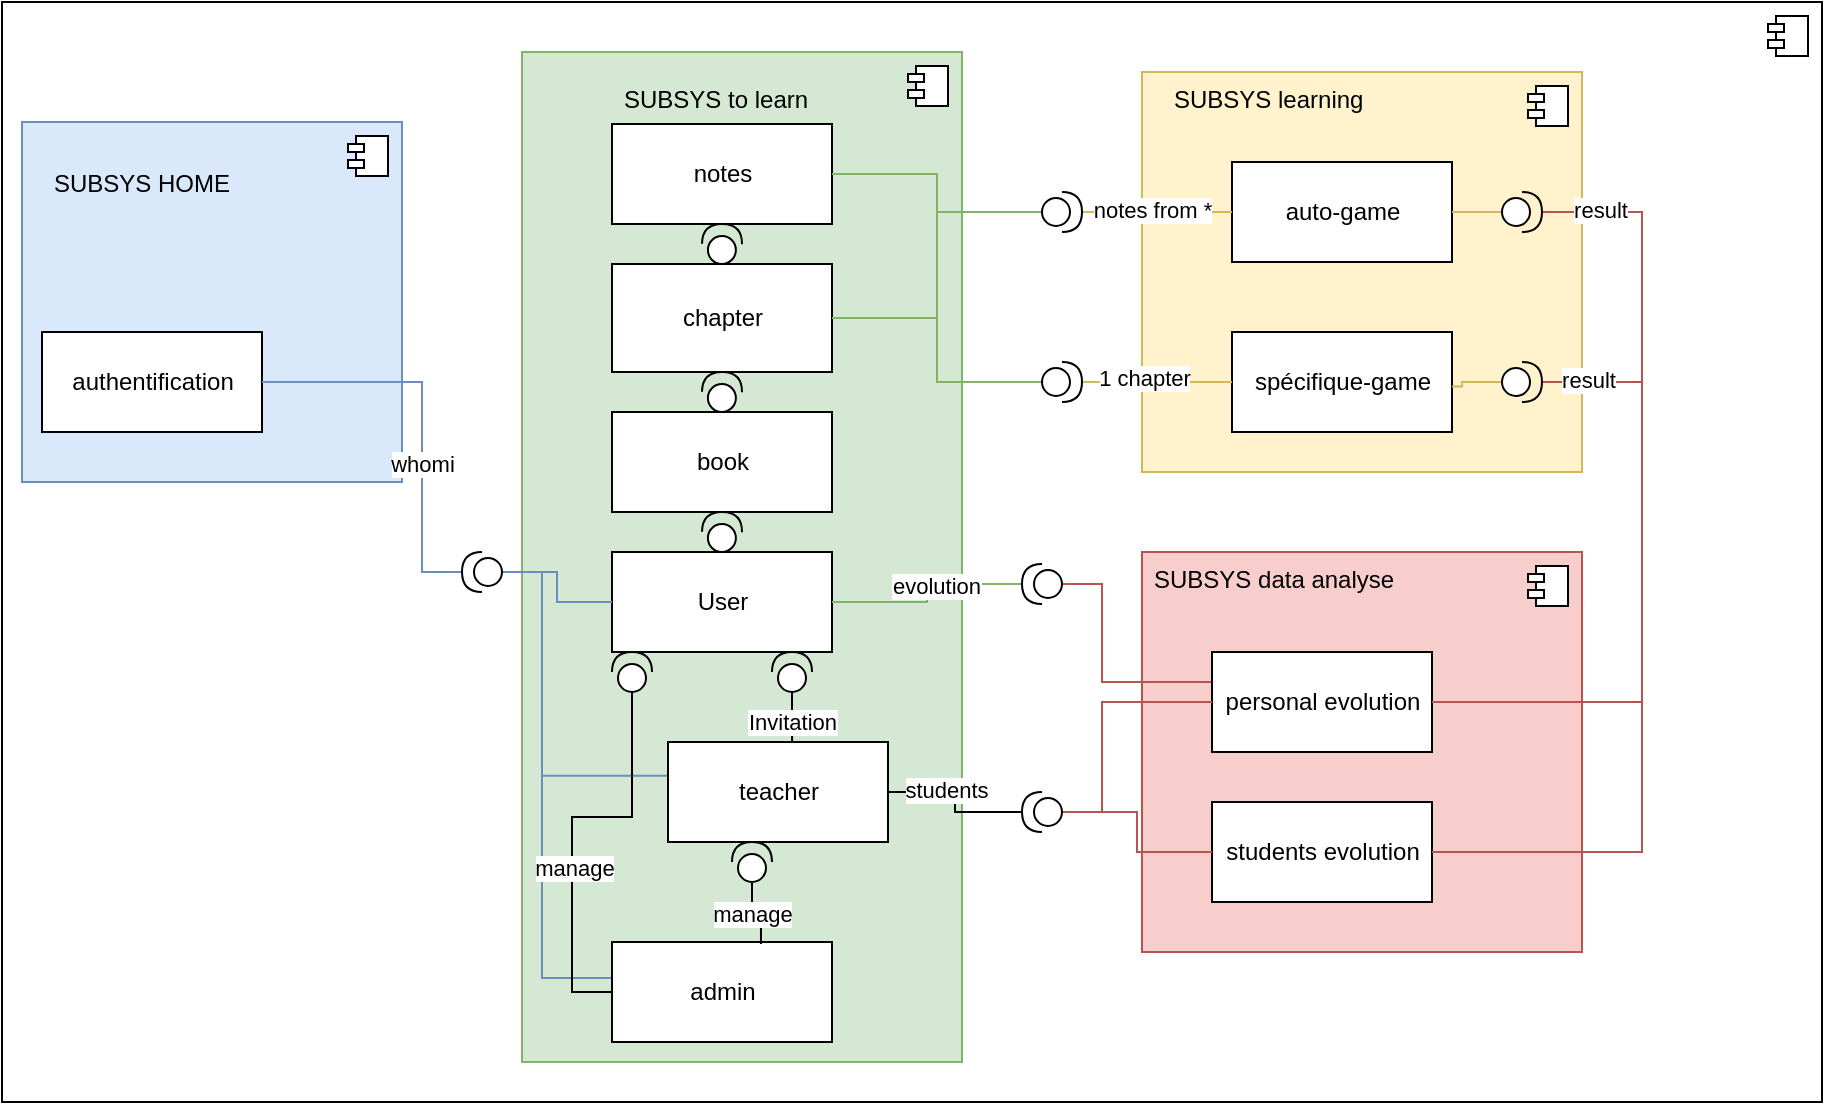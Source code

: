 <mxfile version="14.1.8" type="device"><diagram id="1FJryU_BnpjjJ2vskMfZ" name="Page-1"><mxGraphModel dx="1773" dy="672" grid="1" gridSize="10" guides="1" tooltips="1" connect="1" arrows="1" fold="1" page="1" pageScale="1" pageWidth="827" pageHeight="1169" math="0" shadow="0"><root><mxCell id="0"/><mxCell id="1" parent="0"/><mxCell id="bb0KycQmCZDnumDxTkXN-1" value="" style="html=1;dropTarget=0;" parent="1" vertex="1"><mxGeometry x="-30" y="190" width="910" height="550" as="geometry"/></mxCell><mxCell id="bb0KycQmCZDnumDxTkXN-2" value="" style="shape=module;jettyWidth=8;jettyHeight=4;" parent="bb0KycQmCZDnumDxTkXN-1" vertex="1"><mxGeometry x="1" width="20" height="20" relative="1" as="geometry"><mxPoint x="-27" y="7" as="offset"/></mxGeometry></mxCell><mxCell id="bb0KycQmCZDnumDxTkXN-3" value="" style="html=1;dropTarget=0;fillColor=#dae8fc;strokeColor=#6c8ebf;" parent="1" vertex="1"><mxGeometry x="-20" y="250" width="190" height="180" as="geometry"/></mxCell><mxCell id="bb0KycQmCZDnumDxTkXN-4" value="" style="shape=module;jettyWidth=8;jettyHeight=4;" parent="bb0KycQmCZDnumDxTkXN-3" vertex="1"><mxGeometry x="1" width="20" height="20" relative="1" as="geometry"><mxPoint x="-27" y="7" as="offset"/></mxGeometry></mxCell><mxCell id="bb0KycQmCZDnumDxTkXN-5" value="SUBSYS HOME" style="text;strokeColor=none;fillColor=none;align=left;verticalAlign=top;spacingLeft=4;spacingRight=4;overflow=hidden;rotatable=0;points=[[0,0.5],[1,0.5]];portConstraint=eastwest;" parent="1" vertex="1"><mxGeometry x="-10" y="267" width="180" height="26" as="geometry"/></mxCell><mxCell id="bb0KycQmCZDnumDxTkXN-6" value="" style="html=1;dropTarget=0;fillColor=#d5e8d4;strokeColor=#82b366;" parent="1" vertex="1"><mxGeometry x="230" y="215" width="220" height="505" as="geometry"/></mxCell><mxCell id="bb0KycQmCZDnumDxTkXN-7" value="" style="shape=module;jettyWidth=8;jettyHeight=4;" parent="bb0KycQmCZDnumDxTkXN-6" vertex="1"><mxGeometry x="1" width="20" height="20" relative="1" as="geometry"><mxPoint x="-27" y="7" as="offset"/></mxGeometry></mxCell><mxCell id="bb0KycQmCZDnumDxTkXN-8" value="SUBSYS to learn" style="text;strokeColor=none;fillColor=none;align=left;verticalAlign=top;spacingLeft=4;spacingRight=4;overflow=hidden;rotatable=0;points=[[0,0.5],[1,0.5]];portConstraint=eastwest;" parent="1" vertex="1"><mxGeometry x="275" y="225" width="180" height="26" as="geometry"/></mxCell><mxCell id="bb0KycQmCZDnumDxTkXN-9" value="" style="html=1;dropTarget=0;fillColor=#fff2cc;strokeColor=#d6b656;" parent="1" vertex="1"><mxGeometry x="540" y="225" width="220" height="200" as="geometry"/></mxCell><mxCell id="bb0KycQmCZDnumDxTkXN-10" value="" style="shape=module;jettyWidth=8;jettyHeight=4;" parent="bb0KycQmCZDnumDxTkXN-9" vertex="1"><mxGeometry x="1" width="20" height="20" relative="1" as="geometry"><mxPoint x="-27" y="7" as="offset"/></mxGeometry></mxCell><mxCell id="bb0KycQmCZDnumDxTkXN-11" value="SUBSYS learning" style="text;strokeColor=none;fillColor=none;align=left;verticalAlign=top;spacingLeft=4;spacingRight=4;overflow=hidden;rotatable=0;points=[[0,0.5],[1,0.5]];portConstraint=eastwest;" parent="1" vertex="1"><mxGeometry x="550" y="225" width="180" height="26" as="geometry"/></mxCell><mxCell id="bb0KycQmCZDnumDxTkXN-12" value="authentification" style="html=1;" parent="1" vertex="1"><mxGeometry x="-10" y="355" width="110" height="50" as="geometry"/></mxCell><mxCell id="bb0KycQmCZDnumDxTkXN-13" value="book" style="html=1;" parent="1" vertex="1"><mxGeometry x="275" y="395" width="110" height="50" as="geometry"/></mxCell><mxCell id="bb0KycQmCZDnumDxTkXN-14" value="chapter" style="html=1;" parent="1" vertex="1"><mxGeometry x="275" y="321" width="110" height="54" as="geometry"/></mxCell><mxCell id="bb0KycQmCZDnumDxTkXN-15" value="notes" style="html=1;" parent="1" vertex="1"><mxGeometry x="275" y="251" width="110" height="50" as="geometry"/></mxCell><mxCell id="bb0KycQmCZDnumDxTkXN-23" value="" style="shape=providedRequiredInterface;html=1;verticalLabelPosition=bottom;rotation=-89;" parent="1" vertex="1"><mxGeometry x="320" y="301" width="20" height="20" as="geometry"/></mxCell><mxCell id="bb0KycQmCZDnumDxTkXN-24" value="" style="shape=providedRequiredInterface;html=1;verticalLabelPosition=bottom;rotation=-89;" parent="1" vertex="1"><mxGeometry x="320" y="375" width="20" height="20" as="geometry"/></mxCell><mxCell id="bb0KycQmCZDnumDxTkXN-26" value="auto-game" style="html=1;" parent="1" vertex="1"><mxGeometry x="585" y="270" width="110" height="50" as="geometry"/></mxCell><mxCell id="bb0KycQmCZDnumDxTkXN-27" value="spécifique-game" style="html=1;" parent="1" vertex="1"><mxGeometry x="585" y="355" width="110" height="50" as="geometry"/></mxCell><mxCell id="bb0KycQmCZDnumDxTkXN-33" value="User" style="html=1;" parent="1" vertex="1"><mxGeometry x="275" y="465" width="110" height="50" as="geometry"/></mxCell><mxCell id="bb0KycQmCZDnumDxTkXN-34" value="" style="shape=providedRequiredInterface;html=1;verticalLabelPosition=bottom;rotation=-89;" parent="1" vertex="1"><mxGeometry x="320" y="445" width="20" height="20" as="geometry"/></mxCell><mxCell id="bb0KycQmCZDnumDxTkXN-36" style="edgeStyle=orthogonalEdgeStyle;rounded=0;orthogonalLoop=1;jettySize=auto;html=1;endArrow=none;endFill=0;fillColor=#d5e8d4;strokeColor=#82b366;" parent="1" source="bb0KycQmCZDnumDxTkXN-35" target="bb0KycQmCZDnumDxTkXN-15" edge="1"><mxGeometry relative="1" as="geometry"/></mxCell><mxCell id="bb0KycQmCZDnumDxTkXN-37" style="edgeStyle=orthogonalEdgeStyle;rounded=0;orthogonalLoop=1;jettySize=auto;html=1;entryX=0;entryY=0.5;entryDx=0;entryDy=0;endArrow=none;endFill=0;fillColor=#fff2cc;strokeColor=#d6b656;" parent="1" source="bb0KycQmCZDnumDxTkXN-35" target="bb0KycQmCZDnumDxTkXN-26" edge="1"><mxGeometry relative="1" as="geometry"/></mxCell><mxCell id="bb0KycQmCZDnumDxTkXN-72" value="notes from *" style="edgeLabel;html=1;align=center;verticalAlign=middle;resizable=0;points=[];" parent="bb0KycQmCZDnumDxTkXN-37" vertex="1" connectable="0"><mxGeometry x="-0.067" y="1" relative="1" as="geometry"><mxPoint as="offset"/></mxGeometry></mxCell><mxCell id="bb0KycQmCZDnumDxTkXN-35" value="" style="shape=providedRequiredInterface;html=1;verticalLabelPosition=bottom;rotation=0;" parent="1" vertex="1"><mxGeometry x="490" y="285" width="20" height="20" as="geometry"/></mxCell><mxCell id="bb0KycQmCZDnumDxTkXN-39" style="edgeStyle=orthogonalEdgeStyle;rounded=0;orthogonalLoop=1;jettySize=auto;html=1;entryX=1;entryY=0.5;entryDx=0;entryDy=0;endArrow=none;endFill=0;fillColor=#dae8fc;strokeColor=#6c8ebf;" parent="1" source="bb0KycQmCZDnumDxTkXN-38" target="bb0KycQmCZDnumDxTkXN-12" edge="1"><mxGeometry relative="1" as="geometry"><Array as="points"><mxPoint x="180" y="475"/><mxPoint x="180" y="380"/></Array></mxGeometry></mxCell><mxCell id="bb0KycQmCZDnumDxTkXN-86" value="whomi" style="edgeLabel;html=1;align=center;verticalAlign=middle;resizable=0;points=[];" parent="bb0KycQmCZDnumDxTkXN-39" vertex="1" connectable="0"><mxGeometry x="-0.241" relative="1" as="geometry"><mxPoint as="offset"/></mxGeometry></mxCell><mxCell id="bb0KycQmCZDnumDxTkXN-40" style="edgeStyle=orthogonalEdgeStyle;rounded=0;orthogonalLoop=1;jettySize=auto;html=1;endArrow=none;endFill=0;fillColor=#dae8fc;strokeColor=#6c8ebf;" parent="1" source="bb0KycQmCZDnumDxTkXN-38" target="bb0KycQmCZDnumDxTkXN-33" edge="1"><mxGeometry relative="1" as="geometry"/></mxCell><mxCell id="bb0KycQmCZDnumDxTkXN-82" style="edgeStyle=orthogonalEdgeStyle;rounded=0;orthogonalLoop=1;jettySize=auto;html=1;entryX=0.004;entryY=0.337;entryDx=0;entryDy=0;entryPerimeter=0;endArrow=none;endFill=0;fillColor=#dae8fc;strokeColor=#6c8ebf;" parent="1" source="bb0KycQmCZDnumDxTkXN-38" target="bb0KycQmCZDnumDxTkXN-55" edge="1"><mxGeometry relative="1" as="geometry"><Array as="points"><mxPoint x="240" y="475"/><mxPoint x="240" y="577"/></Array></mxGeometry></mxCell><mxCell id="bb0KycQmCZDnumDxTkXN-83" style="edgeStyle=orthogonalEdgeStyle;rounded=0;orthogonalLoop=1;jettySize=auto;html=1;entryX=0;entryY=0.75;entryDx=0;entryDy=0;endArrow=none;endFill=0;fillColor=#dae8fc;strokeColor=#6c8ebf;" parent="1" source="bb0KycQmCZDnumDxTkXN-38" target="bb0KycQmCZDnumDxTkXN-57" edge="1"><mxGeometry relative="1" as="geometry"><Array as="points"><mxPoint x="240" y="475"/><mxPoint x="240" y="678"/></Array></mxGeometry></mxCell><mxCell id="bb0KycQmCZDnumDxTkXN-38" value="" style="shape=providedRequiredInterface;html=1;verticalLabelPosition=bottom;rotation=-180;" parent="1" vertex="1"><mxGeometry x="200" y="465" width="20" height="20" as="geometry"/></mxCell><mxCell id="bb0KycQmCZDnumDxTkXN-42" style="edgeStyle=orthogonalEdgeStyle;rounded=0;orthogonalLoop=1;jettySize=auto;html=1;endArrow=none;endFill=0;fillColor=#fff2cc;strokeColor=#d6b656;" parent="1" source="bb0KycQmCZDnumDxTkXN-41" target="bb0KycQmCZDnumDxTkXN-27" edge="1"><mxGeometry relative="1" as="geometry"/></mxCell><mxCell id="bb0KycQmCZDnumDxTkXN-73" value="1 chapter" style="edgeLabel;html=1;align=center;verticalAlign=middle;resizable=0;points=[];" parent="bb0KycQmCZDnumDxTkXN-42" vertex="1" connectable="0"><mxGeometry x="-0.184" y="2" relative="1" as="geometry"><mxPoint as="offset"/></mxGeometry></mxCell><mxCell id="bb0KycQmCZDnumDxTkXN-43" style="edgeStyle=orthogonalEdgeStyle;rounded=0;orthogonalLoop=1;jettySize=auto;html=1;endArrow=none;endFill=0;fillColor=#d5e8d4;strokeColor=#82b366;" parent="1" source="bb0KycQmCZDnumDxTkXN-41" target="bb0KycQmCZDnumDxTkXN-14" edge="1"><mxGeometry relative="1" as="geometry"/></mxCell><mxCell id="bb0KycQmCZDnumDxTkXN-44" style="edgeStyle=orthogonalEdgeStyle;rounded=0;orthogonalLoop=1;jettySize=auto;html=1;entryX=1;entryY=0.5;entryDx=0;entryDy=0;endArrow=none;endFill=0;fillColor=#d5e8d4;strokeColor=#82b366;" parent="1" source="bb0KycQmCZDnumDxTkXN-41" target="bb0KycQmCZDnumDxTkXN-15" edge="1"><mxGeometry relative="1" as="geometry"/></mxCell><mxCell id="bb0KycQmCZDnumDxTkXN-41" value="" style="shape=providedRequiredInterface;html=1;verticalLabelPosition=bottom;rotation=0;" parent="1" vertex="1"><mxGeometry x="490" y="370" width="20" height="20" as="geometry"/></mxCell><mxCell id="bb0KycQmCZDnumDxTkXN-45" value="" style="html=1;dropTarget=0;fillColor=#f8cecc;strokeColor=#b85450;" parent="1" vertex="1"><mxGeometry x="540" y="465" width="220" height="200" as="geometry"/></mxCell><mxCell id="bb0KycQmCZDnumDxTkXN-46" value="" style="shape=module;jettyWidth=8;jettyHeight=4;" parent="bb0KycQmCZDnumDxTkXN-45" vertex="1"><mxGeometry x="1" width="20" height="20" relative="1" as="geometry"><mxPoint x="-27" y="7" as="offset"/></mxGeometry></mxCell><mxCell id="bb0KycQmCZDnumDxTkXN-47" value="SUBSYS data analyse" style="text;strokeColor=none;fillColor=none;align=left;verticalAlign=top;spacingLeft=4;spacingRight=4;overflow=hidden;rotatable=0;points=[[0,0.5],[1,0.5]];portConstraint=eastwest;" parent="1" vertex="1"><mxGeometry x="540" y="465" width="180" height="26" as="geometry"/></mxCell><mxCell id="bb0KycQmCZDnumDxTkXN-68" style="edgeStyle=orthogonalEdgeStyle;rounded=0;orthogonalLoop=1;jettySize=auto;html=1;entryX=0;entryY=0.5;entryDx=0;entryDy=0;entryPerimeter=0;endArrow=none;endFill=0;fillColor=#f8cecc;strokeColor=#b85450;" parent="1" source="bb0KycQmCZDnumDxTkXN-48" target="bb0KycQmCZDnumDxTkXN-67" edge="1"><mxGeometry relative="1" as="geometry"><Array as="points"><mxPoint x="520" y="530"/><mxPoint x="520" y="481"/></Array></mxGeometry></mxCell><mxCell id="bb0KycQmCZDnumDxTkXN-48" value="personal evolution" style="html=1;" parent="1" vertex="1"><mxGeometry x="575" y="515" width="110" height="50" as="geometry"/></mxCell><mxCell id="bb0KycQmCZDnumDxTkXN-49" value="students evolution" style="html=1;" parent="1" vertex="1"><mxGeometry x="575" y="590" width="110" height="50" as="geometry"/></mxCell><mxCell id="bb0KycQmCZDnumDxTkXN-52" style="edgeStyle=orthogonalEdgeStyle;rounded=0;orthogonalLoop=1;jettySize=auto;html=1;entryX=1;entryY=0.5;entryDx=0;entryDy=0;endArrow=none;endFill=0;fillColor=#f8cecc;strokeColor=#b85450;" parent="1" source="bb0KycQmCZDnumDxTkXN-50" target="bb0KycQmCZDnumDxTkXN-48" edge="1"><mxGeometry relative="1" as="geometry"><Array as="points"><mxPoint x="790" y="295"/><mxPoint x="790" y="540"/></Array></mxGeometry></mxCell><mxCell id="bb0KycQmCZDnumDxTkXN-53" style="edgeStyle=orthogonalEdgeStyle;rounded=0;orthogonalLoop=1;jettySize=auto;html=1;entryX=1;entryY=0.5;entryDx=0;entryDy=0;endArrow=none;endFill=0;fillColor=#f8cecc;strokeColor=#b85450;" parent="1" source="bb0KycQmCZDnumDxTkXN-50" target="bb0KycQmCZDnumDxTkXN-49" edge="1"><mxGeometry relative="1" as="geometry"><Array as="points"><mxPoint x="790" y="295"/><mxPoint x="790" y="615"/></Array></mxGeometry></mxCell><mxCell id="bb0KycQmCZDnumDxTkXN-74" value="result" style="edgeLabel;html=1;align=center;verticalAlign=middle;resizable=0;points=[];" parent="bb0KycQmCZDnumDxTkXN-53" vertex="1" connectable="0"><mxGeometry x="-0.879" y="1" relative="1" as="geometry"><mxPoint as="offset"/></mxGeometry></mxCell><mxCell id="bb0KycQmCZDnumDxTkXN-84" style="edgeStyle=orthogonalEdgeStyle;rounded=0;orthogonalLoop=1;jettySize=auto;html=1;entryX=1;entryY=0.5;entryDx=0;entryDy=0;endArrow=none;endFill=0;fillColor=#fff2cc;strokeColor=#d6b656;" parent="1" source="bb0KycQmCZDnumDxTkXN-50" target="bb0KycQmCZDnumDxTkXN-26" edge="1"><mxGeometry relative="1" as="geometry"/></mxCell><mxCell id="bb0KycQmCZDnumDxTkXN-50" value="" style="shape=providedRequiredInterface;html=1;verticalLabelPosition=bottom;rotation=0;" parent="1" vertex="1"><mxGeometry x="720" y="285" width="20" height="20" as="geometry"/></mxCell><mxCell id="bb0KycQmCZDnumDxTkXN-54" style="edgeStyle=orthogonalEdgeStyle;rounded=0;orthogonalLoop=1;jettySize=auto;html=1;endArrow=none;endFill=0;fillColor=#f8cecc;strokeColor=#b85450;" parent="1" source="bb0KycQmCZDnumDxTkXN-51" edge="1"><mxGeometry relative="1" as="geometry"><mxPoint x="790" y="380" as="targetPoint"/></mxGeometry></mxCell><mxCell id="bb0KycQmCZDnumDxTkXN-75" value="result" style="edgeLabel;html=1;align=center;verticalAlign=middle;resizable=0;points=[];" parent="bb0KycQmCZDnumDxTkXN-54" vertex="1" connectable="0"><mxGeometry x="-0.1" y="1" relative="1" as="geometry"><mxPoint as="offset"/></mxGeometry></mxCell><mxCell id="bb0KycQmCZDnumDxTkXN-85" style="edgeStyle=orthogonalEdgeStyle;rounded=0;orthogonalLoop=1;jettySize=auto;html=1;entryX=0.999;entryY=0.546;entryDx=0;entryDy=0;entryPerimeter=0;endArrow=none;endFill=0;fillColor=#fff2cc;strokeColor=#d6b656;" parent="1" source="bb0KycQmCZDnumDxTkXN-51" target="bb0KycQmCZDnumDxTkXN-27" edge="1"><mxGeometry relative="1" as="geometry"/></mxCell><mxCell id="bb0KycQmCZDnumDxTkXN-51" value="" style="shape=providedRequiredInterface;html=1;verticalLabelPosition=bottom;rotation=0;" parent="1" vertex="1"><mxGeometry x="720" y="370" width="20" height="20" as="geometry"/></mxCell><mxCell id="bb0KycQmCZDnumDxTkXN-55" value="teacher" style="html=1;" parent="1" vertex="1"><mxGeometry x="303" y="560" width="110" height="50" as="geometry"/></mxCell><mxCell id="bb0KycQmCZDnumDxTkXN-57" value="admin" style="html=1;" parent="1" vertex="1"><mxGeometry x="275" y="660" width="110" height="50" as="geometry"/></mxCell><mxCell id="bb0KycQmCZDnumDxTkXN-61" style="edgeStyle=orthogonalEdgeStyle;rounded=0;orthogonalLoop=1;jettySize=auto;html=1;entryX=0;entryY=0.5;entryDx=0;entryDy=0;endArrow=none;endFill=0;fillColor=#f8cecc;strokeColor=#b85450;" parent="1" source="bb0KycQmCZDnumDxTkXN-60" target="bb0KycQmCZDnumDxTkXN-48" edge="1"><mxGeometry relative="1" as="geometry"><Array as="points"><mxPoint x="520" y="595"/><mxPoint x="520" y="540"/></Array></mxGeometry></mxCell><mxCell id="bb0KycQmCZDnumDxTkXN-62" style="edgeStyle=orthogonalEdgeStyle;rounded=0;orthogonalLoop=1;jettySize=auto;html=1;entryX=0;entryY=0.5;entryDx=0;entryDy=0;endArrow=none;endFill=0;fillColor=#f8cecc;strokeColor=#b85450;" parent="1" source="bb0KycQmCZDnumDxTkXN-60" target="bb0KycQmCZDnumDxTkXN-49" edge="1"><mxGeometry relative="1" as="geometry"/></mxCell><mxCell id="bb0KycQmCZDnumDxTkXN-63" style="edgeStyle=orthogonalEdgeStyle;rounded=0;orthogonalLoop=1;jettySize=auto;html=1;entryX=1;entryY=0.5;entryDx=0;entryDy=0;endArrow=none;endFill=0;" parent="1" source="bb0KycQmCZDnumDxTkXN-60" target="bb0KycQmCZDnumDxTkXN-55" edge="1"><mxGeometry relative="1" as="geometry"/></mxCell><mxCell id="bb0KycQmCZDnumDxTkXN-71" value="students" style="edgeLabel;html=1;align=center;verticalAlign=middle;resizable=0;points=[];" parent="bb0KycQmCZDnumDxTkXN-63" vertex="1" connectable="0"><mxGeometry x="0.252" y="-1" relative="1" as="geometry"><mxPoint as="offset"/></mxGeometry></mxCell><mxCell id="bb0KycQmCZDnumDxTkXN-60" value="" style="shape=providedRequiredInterface;html=1;verticalLabelPosition=bottom;rotation=-180;" parent="1" vertex="1"><mxGeometry x="480" y="585" width="20" height="20" as="geometry"/></mxCell><mxCell id="bb0KycQmCZDnumDxTkXN-69" style="edgeStyle=orthogonalEdgeStyle;rounded=0;orthogonalLoop=1;jettySize=auto;html=1;endArrow=none;endFill=0;fillColor=#d5e8d4;strokeColor=#82b366;" parent="1" source="bb0KycQmCZDnumDxTkXN-67" target="bb0KycQmCZDnumDxTkXN-33" edge="1"><mxGeometry relative="1" as="geometry"/></mxCell><mxCell id="bb0KycQmCZDnumDxTkXN-70" value="evolution" style="edgeLabel;html=1;align=center;verticalAlign=middle;resizable=0;points=[];" parent="bb0KycQmCZDnumDxTkXN-69" vertex="1" connectable="0"><mxGeometry x="-0.173" y="1" relative="1" as="geometry"><mxPoint as="offset"/></mxGeometry></mxCell><mxCell id="bb0KycQmCZDnumDxTkXN-67" value="" style="shape=providedRequiredInterface;html=1;verticalLabelPosition=bottom;rotation=-180;" parent="1" vertex="1"><mxGeometry x="480" y="471" width="20" height="20" as="geometry"/></mxCell><mxCell id="bb0KycQmCZDnumDxTkXN-79" style="edgeStyle=orthogonalEdgeStyle;rounded=0;orthogonalLoop=1;jettySize=auto;html=1;entryX=0;entryY=0.5;entryDx=0;entryDy=0;endArrow=none;endFill=0;" parent="1" source="bb0KycQmCZDnumDxTkXN-78" target="bb0KycQmCZDnumDxTkXN-57" edge="1"><mxGeometry relative="1" as="geometry"/></mxCell><mxCell id="bb0KycQmCZDnumDxTkXN-80" value="manage" style="edgeLabel;html=1;align=center;verticalAlign=middle;resizable=0;points=[];" parent="bb0KycQmCZDnumDxTkXN-79" vertex="1" connectable="0"><mxGeometry x="0.174" y="1" relative="1" as="geometry"><mxPoint as="offset"/></mxGeometry></mxCell><mxCell id="bb0KycQmCZDnumDxTkXN-78" value="" style="shape=providedRequiredInterface;html=1;verticalLabelPosition=bottom;rotation=-90;" parent="1" vertex="1"><mxGeometry x="275" y="515" width="20" height="20" as="geometry"/></mxCell><mxCell id="yl8meBk84eFfaQdedixS-2" style="edgeStyle=orthogonalEdgeStyle;rounded=0;orthogonalLoop=1;jettySize=auto;html=1;entryX=0.564;entryY=0.004;entryDx=0;entryDy=0;entryPerimeter=0;endArrow=none;endFill=0;" edge="1" parent="1" source="yl8meBk84eFfaQdedixS-1" target="bb0KycQmCZDnumDxTkXN-55"><mxGeometry relative="1" as="geometry"/></mxCell><mxCell id="yl8meBk84eFfaQdedixS-3" value="Invitation" style="edgeLabel;html=1;align=center;verticalAlign=middle;resizable=0;points=[];" vertex="1" connectable="0" parent="yl8meBk84eFfaQdedixS-2"><mxGeometry x="0.128" relative="1" as="geometry"><mxPoint y="6.03" as="offset"/></mxGeometry></mxCell><mxCell id="yl8meBk84eFfaQdedixS-1" value="" style="shape=providedRequiredInterface;html=1;verticalLabelPosition=bottom;rotation=-90;" vertex="1" parent="1"><mxGeometry x="355" y="515" width="20" height="20" as="geometry"/></mxCell><mxCell id="yl8meBk84eFfaQdedixS-5" style="edgeStyle=orthogonalEdgeStyle;rounded=0;orthogonalLoop=1;jettySize=auto;html=1;entryX=0.677;entryY=0.021;entryDx=0;entryDy=0;entryPerimeter=0;endArrow=none;endFill=0;" edge="1" parent="1" source="yl8meBk84eFfaQdedixS-4" target="bb0KycQmCZDnumDxTkXN-57"><mxGeometry relative="1" as="geometry"/></mxCell><mxCell id="yl8meBk84eFfaQdedixS-7" value="manage" style="edgeLabel;html=1;align=center;verticalAlign=middle;resizable=0;points=[];" vertex="1" connectable="0" parent="yl8meBk84eFfaQdedixS-5"><mxGeometry x="-0.128" relative="1" as="geometry"><mxPoint as="offset"/></mxGeometry></mxCell><mxCell id="yl8meBk84eFfaQdedixS-4" value="" style="shape=providedRequiredInterface;html=1;verticalLabelPosition=bottom;rotation=-90;" vertex="1" parent="1"><mxGeometry x="335" y="610" width="20" height="20" as="geometry"/></mxCell></root></mxGraphModel></diagram></mxfile>
